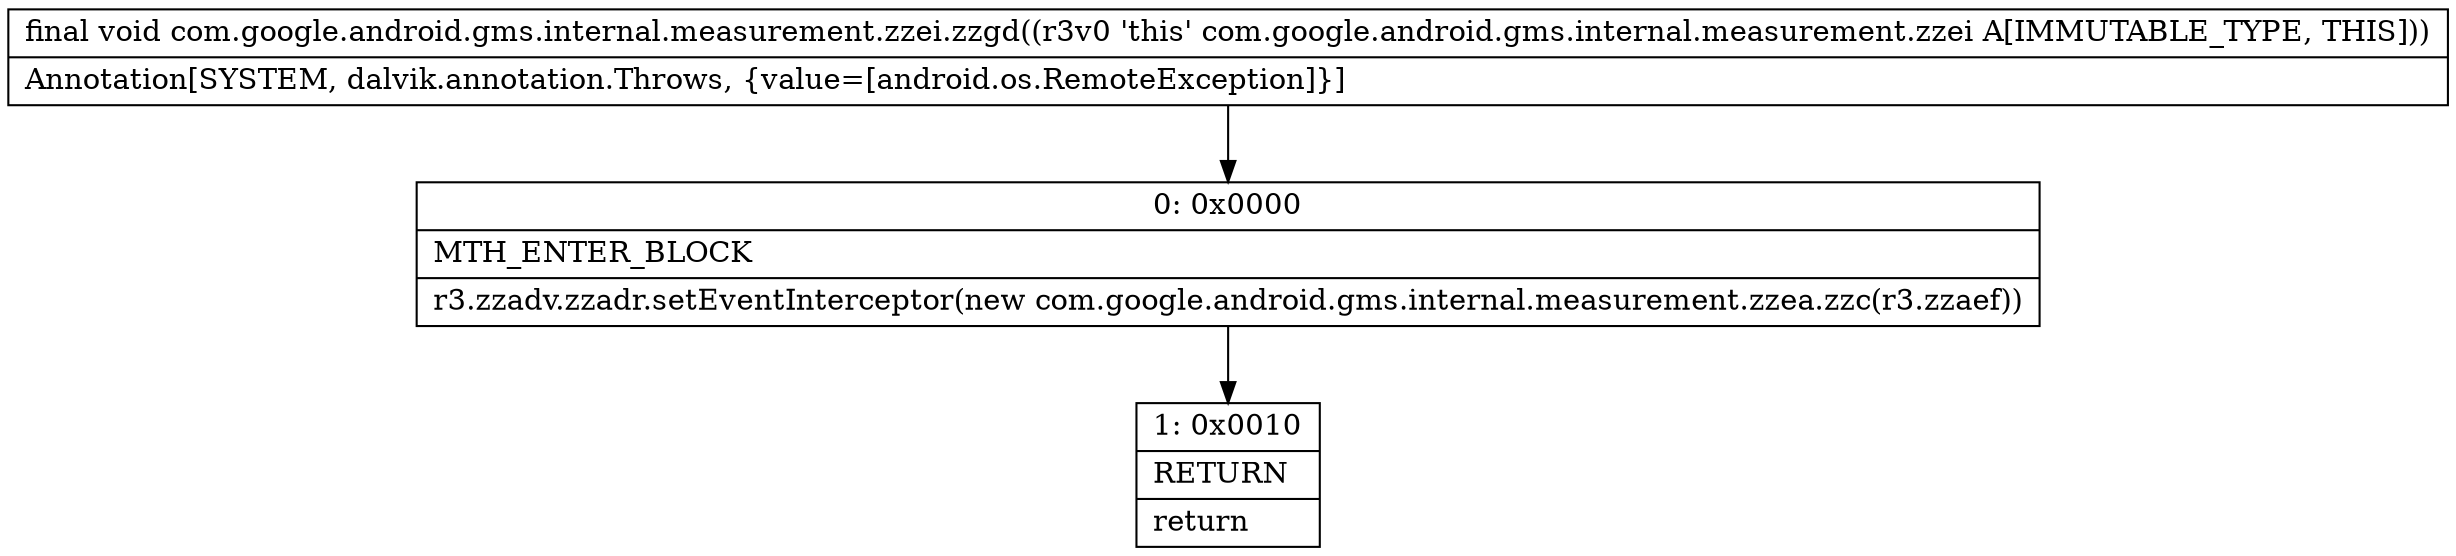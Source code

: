 digraph "CFG forcom.google.android.gms.internal.measurement.zzei.zzgd()V" {
Node_0 [shape=record,label="{0\:\ 0x0000|MTH_ENTER_BLOCK\l|r3.zzadv.zzadr.setEventInterceptor(new com.google.android.gms.internal.measurement.zzea.zzc(r3.zzaef))\l}"];
Node_1 [shape=record,label="{1\:\ 0x0010|RETURN\l|return\l}"];
MethodNode[shape=record,label="{final void com.google.android.gms.internal.measurement.zzei.zzgd((r3v0 'this' com.google.android.gms.internal.measurement.zzei A[IMMUTABLE_TYPE, THIS]))  | Annotation[SYSTEM, dalvik.annotation.Throws, \{value=[android.os.RemoteException]\}]\l}"];
MethodNode -> Node_0;
Node_0 -> Node_1;
}

